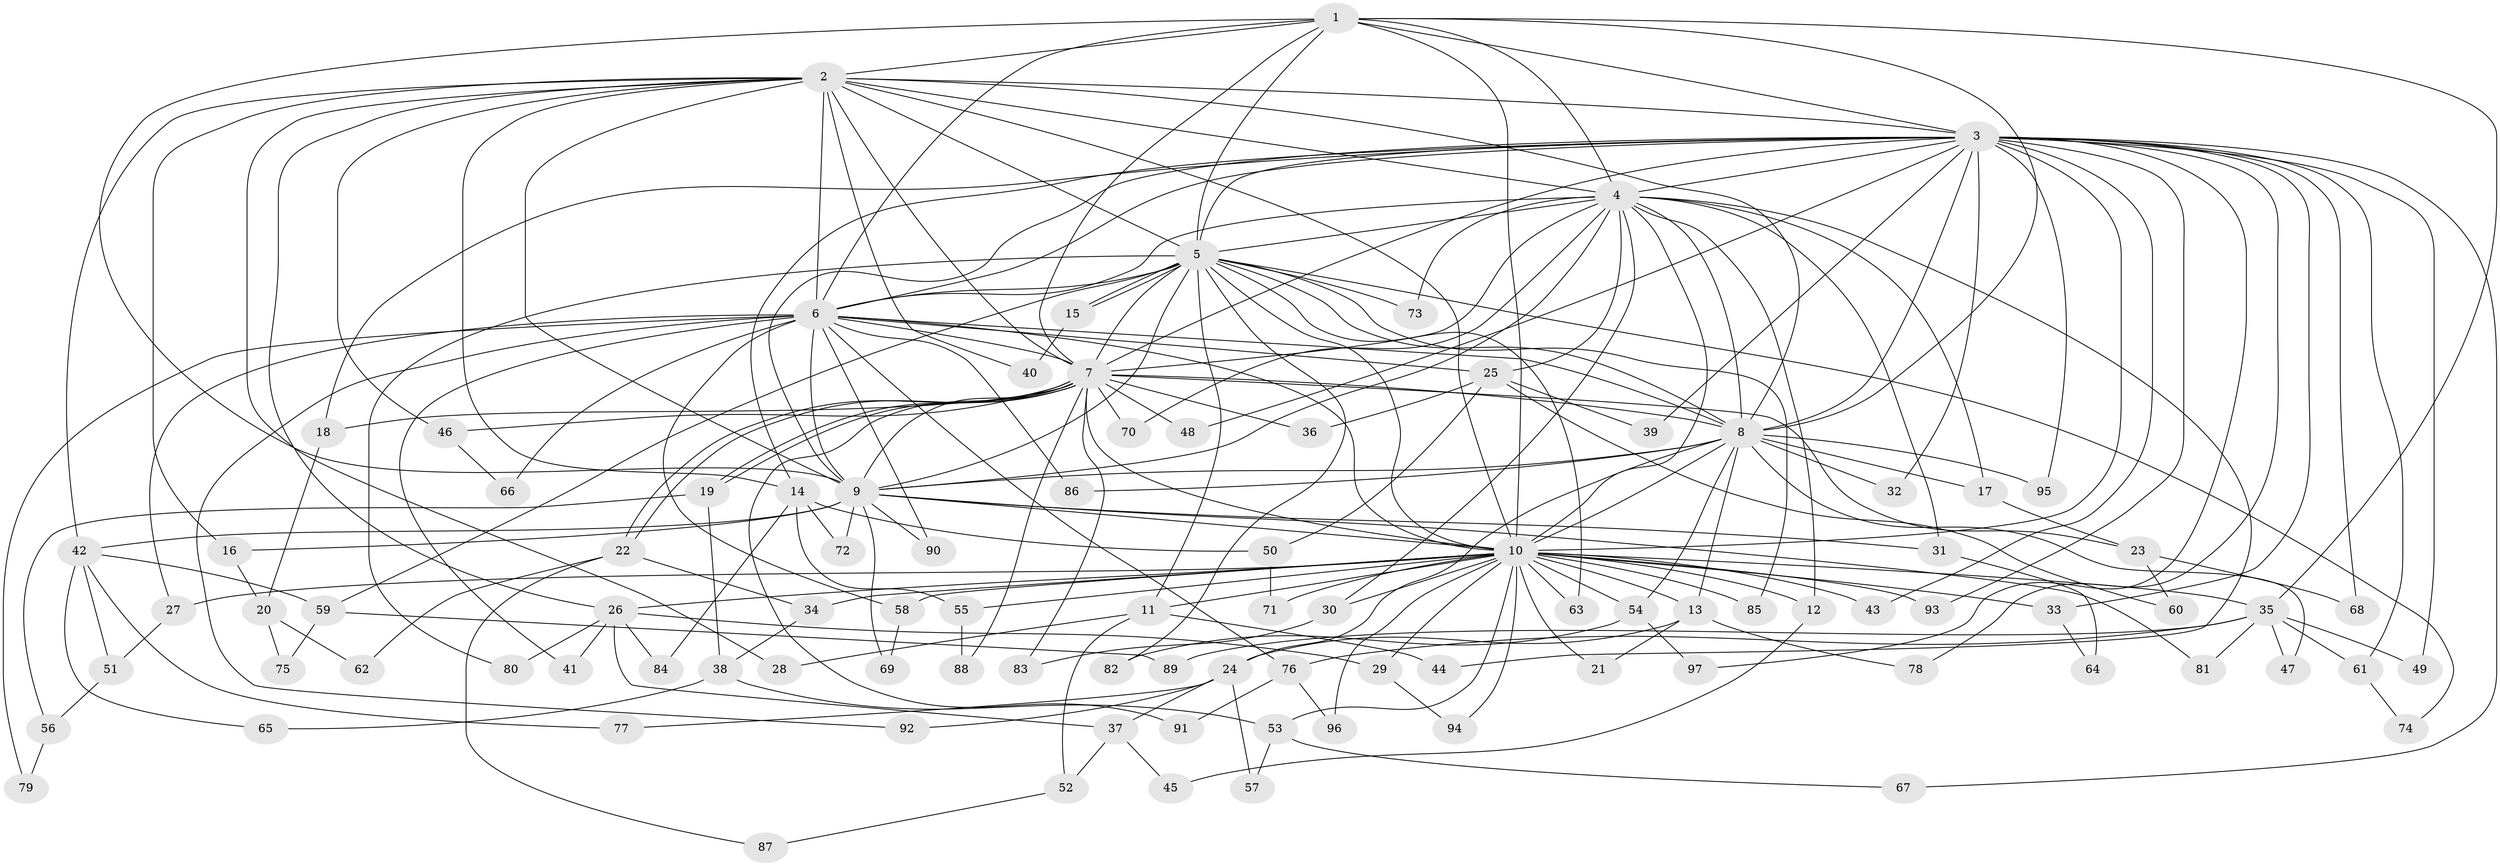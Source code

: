 // coarse degree distribution, {15: 0.034482758620689655, 2: 0.5862068965517241, 1: 0.13793103448275862, 14: 0.034482758620689655, 3: 0.06896551724137931, 13: 0.034482758620689655, 9: 0.034482758620689655, 4: 0.034482758620689655, 11: 0.034482758620689655}
// Generated by graph-tools (version 1.1) at 2025/49/03/04/25 21:49:58]
// undirected, 97 vertices, 219 edges
graph export_dot {
graph [start="1"]
  node [color=gray90,style=filled];
  1;
  2;
  3;
  4;
  5;
  6;
  7;
  8;
  9;
  10;
  11;
  12;
  13;
  14;
  15;
  16;
  17;
  18;
  19;
  20;
  21;
  22;
  23;
  24;
  25;
  26;
  27;
  28;
  29;
  30;
  31;
  32;
  33;
  34;
  35;
  36;
  37;
  38;
  39;
  40;
  41;
  42;
  43;
  44;
  45;
  46;
  47;
  48;
  49;
  50;
  51;
  52;
  53;
  54;
  55;
  56;
  57;
  58;
  59;
  60;
  61;
  62;
  63;
  64;
  65;
  66;
  67;
  68;
  69;
  70;
  71;
  72;
  73;
  74;
  75;
  76;
  77;
  78;
  79;
  80;
  81;
  82;
  83;
  84;
  85;
  86;
  87;
  88;
  89;
  90;
  91;
  92;
  93;
  94;
  95;
  96;
  97;
  1 -- 2;
  1 -- 3;
  1 -- 4;
  1 -- 5;
  1 -- 6;
  1 -- 7;
  1 -- 8;
  1 -- 9;
  1 -- 10;
  1 -- 35;
  2 -- 3;
  2 -- 4;
  2 -- 5;
  2 -- 6;
  2 -- 7;
  2 -- 8;
  2 -- 9;
  2 -- 10;
  2 -- 14;
  2 -- 16;
  2 -- 26;
  2 -- 28;
  2 -- 40;
  2 -- 42;
  2 -- 46;
  3 -- 4;
  3 -- 5;
  3 -- 6;
  3 -- 7;
  3 -- 8;
  3 -- 9;
  3 -- 10;
  3 -- 14;
  3 -- 18;
  3 -- 32;
  3 -- 33;
  3 -- 39;
  3 -- 43;
  3 -- 48;
  3 -- 49;
  3 -- 61;
  3 -- 67;
  3 -- 68;
  3 -- 78;
  3 -- 93;
  3 -- 95;
  3 -- 97;
  4 -- 5;
  4 -- 6;
  4 -- 7;
  4 -- 8;
  4 -- 9;
  4 -- 10;
  4 -- 12;
  4 -- 17;
  4 -- 25;
  4 -- 30;
  4 -- 31;
  4 -- 44;
  4 -- 70;
  4 -- 73;
  5 -- 6;
  5 -- 7;
  5 -- 8;
  5 -- 9;
  5 -- 10;
  5 -- 11;
  5 -- 15;
  5 -- 15;
  5 -- 59;
  5 -- 63;
  5 -- 73;
  5 -- 74;
  5 -- 80;
  5 -- 82;
  5 -- 85;
  6 -- 7;
  6 -- 8;
  6 -- 9;
  6 -- 10;
  6 -- 25;
  6 -- 27;
  6 -- 41;
  6 -- 58;
  6 -- 66;
  6 -- 76;
  6 -- 79;
  6 -- 86;
  6 -- 90;
  6 -- 92;
  7 -- 8;
  7 -- 9;
  7 -- 10;
  7 -- 18;
  7 -- 19;
  7 -- 19;
  7 -- 22;
  7 -- 22;
  7 -- 23;
  7 -- 36;
  7 -- 46;
  7 -- 48;
  7 -- 70;
  7 -- 83;
  7 -- 88;
  7 -- 91;
  8 -- 9;
  8 -- 10;
  8 -- 13;
  8 -- 17;
  8 -- 24;
  8 -- 32;
  8 -- 47;
  8 -- 54;
  8 -- 86;
  8 -- 95;
  9 -- 10;
  9 -- 16;
  9 -- 31;
  9 -- 42;
  9 -- 69;
  9 -- 72;
  9 -- 81;
  9 -- 90;
  10 -- 11;
  10 -- 12;
  10 -- 13;
  10 -- 21;
  10 -- 26;
  10 -- 27;
  10 -- 29;
  10 -- 30;
  10 -- 33;
  10 -- 34;
  10 -- 35;
  10 -- 43;
  10 -- 53;
  10 -- 54;
  10 -- 55;
  10 -- 58;
  10 -- 63;
  10 -- 71;
  10 -- 85;
  10 -- 93;
  10 -- 94;
  10 -- 96;
  11 -- 28;
  11 -- 44;
  11 -- 52;
  12 -- 45;
  13 -- 21;
  13 -- 24;
  13 -- 78;
  14 -- 50;
  14 -- 55;
  14 -- 72;
  14 -- 84;
  15 -- 40;
  16 -- 20;
  17 -- 23;
  18 -- 20;
  19 -- 38;
  19 -- 56;
  20 -- 62;
  20 -- 75;
  22 -- 34;
  22 -- 62;
  22 -- 87;
  23 -- 60;
  23 -- 68;
  24 -- 37;
  24 -- 57;
  24 -- 77;
  24 -- 92;
  25 -- 36;
  25 -- 39;
  25 -- 50;
  25 -- 60;
  26 -- 29;
  26 -- 37;
  26 -- 41;
  26 -- 80;
  26 -- 84;
  27 -- 51;
  29 -- 94;
  30 -- 83;
  31 -- 64;
  33 -- 64;
  34 -- 38;
  35 -- 47;
  35 -- 49;
  35 -- 61;
  35 -- 76;
  35 -- 81;
  35 -- 89;
  37 -- 45;
  37 -- 52;
  38 -- 53;
  38 -- 65;
  42 -- 51;
  42 -- 59;
  42 -- 65;
  42 -- 77;
  46 -- 66;
  50 -- 71;
  51 -- 56;
  52 -- 87;
  53 -- 57;
  53 -- 67;
  54 -- 82;
  54 -- 97;
  55 -- 88;
  56 -- 79;
  58 -- 69;
  59 -- 75;
  59 -- 89;
  61 -- 74;
  76 -- 91;
  76 -- 96;
}
